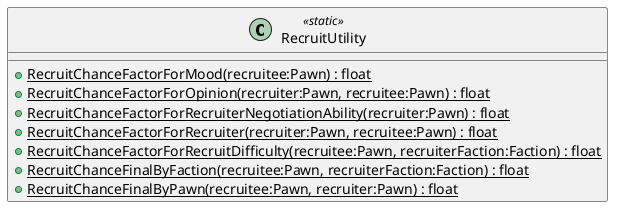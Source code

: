 @startuml
class RecruitUtility <<static>> {
    + {static} RecruitChanceFactorForMood(recruitee:Pawn) : float
    + {static} RecruitChanceFactorForOpinion(recruiter:Pawn, recruitee:Pawn) : float
    + {static} RecruitChanceFactorForRecruiterNegotiationAbility(recruiter:Pawn) : float
    + {static} RecruitChanceFactorForRecruiter(recruiter:Pawn, recruitee:Pawn) : float
    + {static} RecruitChanceFactorForRecruitDifficulty(recruitee:Pawn, recruiterFaction:Faction) : float
    + {static} RecruitChanceFinalByFaction(recruitee:Pawn, recruiterFaction:Faction) : float
    + {static} RecruitChanceFinalByPawn(recruitee:Pawn, recruiter:Pawn) : float
}
@enduml
